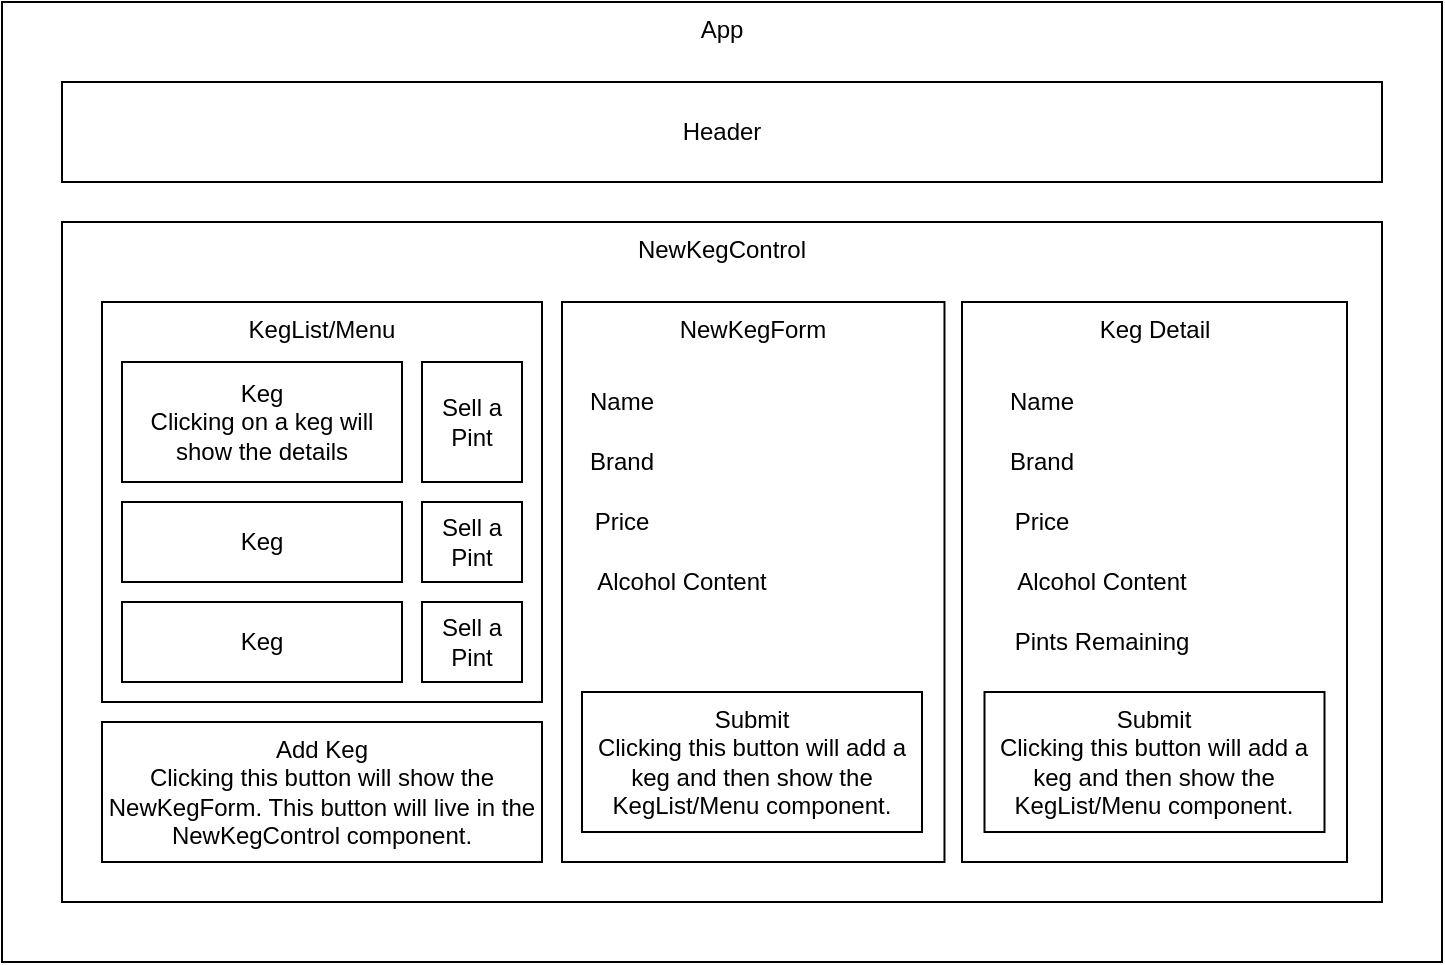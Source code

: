 <mxfile version="14.8.3" type="github">
  <diagram id="0ATa1sMxeN12RNkvLg7X" name="Page-1">
    <mxGraphModel dx="718" dy="905" grid="1" gridSize="10" guides="1" tooltips="1" connect="1" arrows="1" fold="1" page="1" pageScale="1" pageWidth="1100" pageHeight="850" math="0" shadow="0">
      <root>
        <mxCell id="0" />
        <mxCell id="1" parent="0" />
        <mxCell id="li97C6E7J4kbDahqT6OQ-1" value="App&lt;br&gt;" style="rounded=0;whiteSpace=wrap;html=1;verticalAlign=top;" vertex="1" parent="1">
          <mxGeometry x="80" y="80" width="720" height="480" as="geometry" />
        </mxCell>
        <mxCell id="li97C6E7J4kbDahqT6OQ-2" value="Header" style="rounded=0;whiteSpace=wrap;html=1;verticalAlign=middle;" vertex="1" parent="1">
          <mxGeometry x="110" y="120" width="660" height="50" as="geometry" />
        </mxCell>
        <mxCell id="li97C6E7J4kbDahqT6OQ-3" value="NewKegControl" style="rounded=0;whiteSpace=wrap;html=1;verticalAlign=top;" vertex="1" parent="1">
          <mxGeometry x="110" y="190" width="660" height="340" as="geometry" />
        </mxCell>
        <mxCell id="li97C6E7J4kbDahqT6OQ-4" value="KegList/Menu" style="rounded=0;whiteSpace=wrap;html=1;verticalAlign=top;" vertex="1" parent="1">
          <mxGeometry x="130" y="230" width="220" height="200" as="geometry" />
        </mxCell>
        <mxCell id="li97C6E7J4kbDahqT6OQ-5" value="NewKegForm" style="rounded=0;whiteSpace=wrap;html=1;verticalAlign=top;" vertex="1" parent="1">
          <mxGeometry x="360" y="230" width="191.24" height="280" as="geometry" />
        </mxCell>
        <mxCell id="li97C6E7J4kbDahqT6OQ-7" value="Keg Detail" style="rounded=0;whiteSpace=wrap;html=1;verticalAlign=top;" vertex="1" parent="1">
          <mxGeometry x="560" y="230" width="192.5" height="280" as="geometry" />
        </mxCell>
        <mxCell id="li97C6E7J4kbDahqT6OQ-8" value="Keg&lt;br&gt;Clicking on a keg will show the details" style="rounded=0;whiteSpace=wrap;html=1;verticalAlign=middle;" vertex="1" parent="1">
          <mxGeometry x="140" y="260" width="140" height="60" as="geometry" />
        </mxCell>
        <mxCell id="li97C6E7J4kbDahqT6OQ-9" value="Keg" style="rounded=0;whiteSpace=wrap;html=1;verticalAlign=middle;" vertex="1" parent="1">
          <mxGeometry x="140" y="330" width="140" height="40" as="geometry" />
        </mxCell>
        <mxCell id="li97C6E7J4kbDahqT6OQ-10" value="Keg" style="rounded=0;whiteSpace=wrap;html=1;verticalAlign=middle;" vertex="1" parent="1">
          <mxGeometry x="140" y="380" width="140" height="40" as="geometry" />
        </mxCell>
        <mxCell id="li97C6E7J4kbDahqT6OQ-11" value="Add Keg&lt;br&gt;Clicking this button will show the NewKegForm. This button will live in the NewKegControl component." style="rounded=0;whiteSpace=wrap;html=1;verticalAlign=middle;" vertex="1" parent="1">
          <mxGeometry x="130" y="440" width="220" height="70" as="geometry" />
        </mxCell>
        <mxCell id="li97C6E7J4kbDahqT6OQ-12" value="Submit&lt;br&gt;Clicking this button will add a keg and then show the KegList/Menu component." style="rounded=0;whiteSpace=wrap;html=1;verticalAlign=middle;" vertex="1" parent="1">
          <mxGeometry x="370" y="425" width="170" height="70" as="geometry" />
        </mxCell>
        <mxCell id="li97C6E7J4kbDahqT6OQ-13" value="Name" style="text;html=1;strokeColor=none;fillColor=none;align=center;verticalAlign=middle;whiteSpace=wrap;rounded=0;" vertex="1" parent="1">
          <mxGeometry x="370" y="270" width="40" height="20" as="geometry" />
        </mxCell>
        <mxCell id="li97C6E7J4kbDahqT6OQ-14" value="Brand" style="text;html=1;strokeColor=none;fillColor=none;align=center;verticalAlign=middle;whiteSpace=wrap;rounded=0;" vertex="1" parent="1">
          <mxGeometry x="370" y="300" width="40" height="20" as="geometry" />
        </mxCell>
        <mxCell id="li97C6E7J4kbDahqT6OQ-15" value="Price" style="text;html=1;strokeColor=none;fillColor=none;align=center;verticalAlign=middle;whiteSpace=wrap;rounded=0;" vertex="1" parent="1">
          <mxGeometry x="370" y="330" width="40" height="20" as="geometry" />
        </mxCell>
        <mxCell id="li97C6E7J4kbDahqT6OQ-16" value="Alcohol Content" style="text;html=1;strokeColor=none;fillColor=none;align=center;verticalAlign=middle;whiteSpace=wrap;rounded=0;" vertex="1" parent="1">
          <mxGeometry x="370" y="360" width="100" height="20" as="geometry" />
        </mxCell>
        <mxCell id="li97C6E7J4kbDahqT6OQ-17" value="Submit&lt;br&gt;Clicking this button will add a keg and then show the KegList/Menu component." style="rounded=0;whiteSpace=wrap;html=1;verticalAlign=middle;" vertex="1" parent="1">
          <mxGeometry x="571.25" y="425" width="170" height="70" as="geometry" />
        </mxCell>
        <mxCell id="li97C6E7J4kbDahqT6OQ-18" value="Name" style="text;html=1;strokeColor=none;fillColor=none;align=center;verticalAlign=middle;whiteSpace=wrap;rounded=0;" vertex="1" parent="1">
          <mxGeometry x="580" y="270" width="40" height="20" as="geometry" />
        </mxCell>
        <mxCell id="li97C6E7J4kbDahqT6OQ-21" value="Brand" style="text;html=1;strokeColor=none;fillColor=none;align=center;verticalAlign=middle;whiteSpace=wrap;rounded=0;" vertex="1" parent="1">
          <mxGeometry x="580" y="300" width="40" height="20" as="geometry" />
        </mxCell>
        <mxCell id="li97C6E7J4kbDahqT6OQ-22" value="Price" style="text;html=1;strokeColor=none;fillColor=none;align=center;verticalAlign=middle;whiteSpace=wrap;rounded=0;" vertex="1" parent="1">
          <mxGeometry x="580" y="330" width="40" height="20" as="geometry" />
        </mxCell>
        <mxCell id="li97C6E7J4kbDahqT6OQ-23" value="Alcohol Content" style="text;html=1;strokeColor=none;fillColor=none;align=center;verticalAlign=middle;whiteSpace=wrap;rounded=0;" vertex="1" parent="1">
          <mxGeometry x="580" y="360" width="100" height="20" as="geometry" />
        </mxCell>
        <mxCell id="li97C6E7J4kbDahqT6OQ-24" value="Pints Remaining" style="text;html=1;strokeColor=none;fillColor=none;align=center;verticalAlign=middle;whiteSpace=wrap;rounded=0;" vertex="1" parent="1">
          <mxGeometry x="580" y="390" width="100" height="20" as="geometry" />
        </mxCell>
        <mxCell id="li97C6E7J4kbDahqT6OQ-25" value="Sell a Pint" style="rounded=0;whiteSpace=wrap;html=1;verticalAlign=middle;" vertex="1" parent="1">
          <mxGeometry x="290" y="260" width="50" height="60" as="geometry" />
        </mxCell>
        <mxCell id="li97C6E7J4kbDahqT6OQ-26" value="Sell a Pint" style="rounded=0;whiteSpace=wrap;html=1;verticalAlign=middle;" vertex="1" parent="1">
          <mxGeometry x="290" y="330" width="50" height="40" as="geometry" />
        </mxCell>
        <mxCell id="li97C6E7J4kbDahqT6OQ-27" value="Sell a Pint" style="rounded=0;whiteSpace=wrap;html=1;verticalAlign=middle;" vertex="1" parent="1">
          <mxGeometry x="290" y="380" width="50" height="40" as="geometry" />
        </mxCell>
      </root>
    </mxGraphModel>
  </diagram>
</mxfile>

